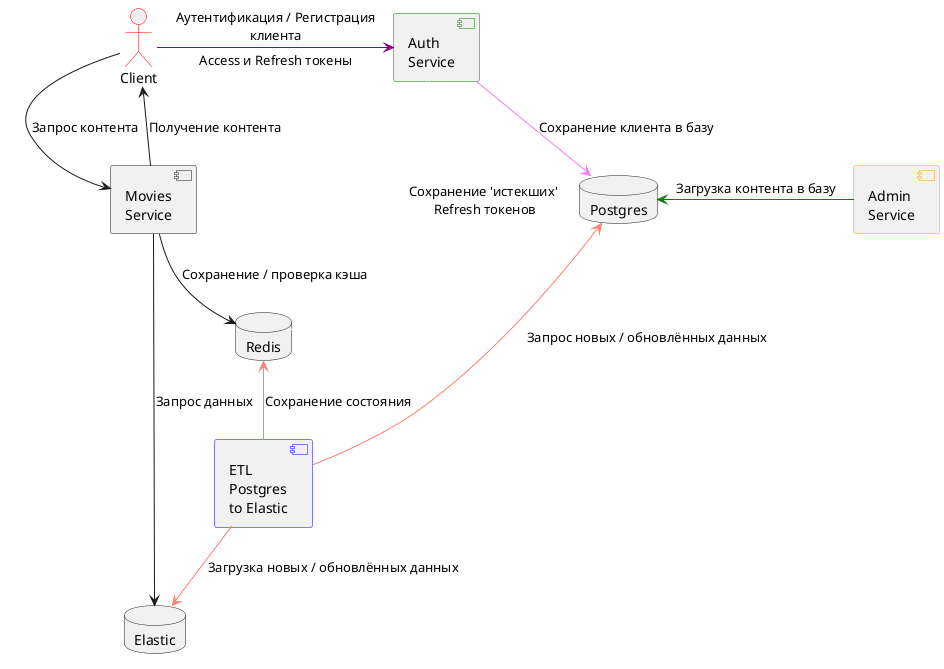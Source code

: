@startuml
skinparam componentStyle uml2
actor Client #line:red
component "Admin\nService" as AdminService #line:orange
component "ETL\nPostgres\nto Elastic" as ETL_PG_ES #line:blue
component "Movies\nService" as Movies
component "Auth\nService" as Auth #line:green

database Postgres
database Redis
database Elastic


Client -[#purple]> Auth: "Аутентификация / Регистрация\nклиента"
Auth -[#violet]-> Postgres: "Сохранение клиента в базу"
Auth -[#fuchia]> Client: "Access и Refresh токены"
Auth -[#eggplant]> Redis: "Сохранение 'истекших'\n Refresh токенов"

Client --> Movies: "Запрос контента"
Client <-- Movies: "Получение контента"
Movies --> Redis: "Сохранение / проверка кэша"
Movies --> Elastic: "Запрос данных"

Postgres <-[#salmon]- ETL_PG_ES: "Запрос новых / обновлённых данных"
Redis <-[#salmon]- ETL_PG_ES : "Сохранение состояния"
ETL_PG_ES -[#salmon]-> Elastic: "Загрузка новых / обновлённых данных"

Postgres <-[#green] AdminService: "Загрузка контента в базу"
@enduml
